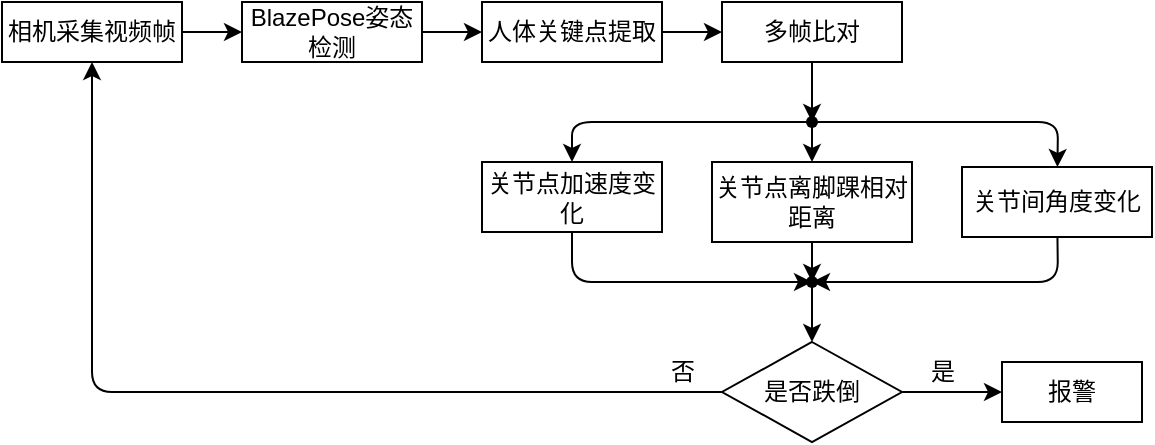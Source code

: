 <mxfile>
    <diagram id="BDzQu84p09ljqReHq_Ew" name="第 1 页">
        <mxGraphModel dx="1121" dy="439" grid="1" gridSize="10" guides="1" tooltips="1" connect="1" arrows="1" fold="1" page="1" pageScale="1" pageWidth="827" pageHeight="1169" math="0" shadow="0">
            <root>
                <mxCell id="0"/>
                <mxCell id="1" parent="0"/>
                <mxCell id="33" value="" style="edgeStyle=none;html=1;" parent="1" source="2" target="3" edge="1">
                    <mxGeometry relative="1" as="geometry"/>
                </mxCell>
                <mxCell id="2" value="相机采集视频帧" style="rounded=0;whiteSpace=wrap;html=1;" parent="1" vertex="1">
                    <mxGeometry x="90" y="190" width="90" height="30" as="geometry"/>
                </mxCell>
                <mxCell id="34" value="" style="edgeStyle=none;html=1;" parent="1" source="3" target="10" edge="1">
                    <mxGeometry relative="1" as="geometry"/>
                </mxCell>
                <mxCell id="3" value="BlazePose姿态检测" style="whiteSpace=wrap;html=1;rounded=0;" parent="1" vertex="1">
                    <mxGeometry x="210" y="190" width="90" height="30" as="geometry"/>
                </mxCell>
                <mxCell id="45" value="" style="edgeStyle=none;html=1;" edge="1" parent="1" source="10" target="44">
                    <mxGeometry relative="1" as="geometry"/>
                </mxCell>
                <mxCell id="10" value="人体关键点提取" style="whiteSpace=wrap;html=1;rounded=0;" parent="1" vertex="1">
                    <mxGeometry x="330" y="190" width="90" height="30" as="geometry"/>
                </mxCell>
                <mxCell id="56" value="" style="edgeStyle=none;html=1;" edge="1" parent="1" source="44" target="55">
                    <mxGeometry relative="1" as="geometry"/>
                </mxCell>
                <mxCell id="44" value="多帧比对" style="whiteSpace=wrap;html=1;rounded=0;" vertex="1" parent="1">
                    <mxGeometry x="450" y="190" width="90" height="30" as="geometry"/>
                </mxCell>
                <mxCell id="63" value="" style="edgeStyle=none;html=1;" edge="1" parent="1" source="55" target="62">
                    <mxGeometry relative="1" as="geometry"/>
                </mxCell>
                <mxCell id="64" value="" style="edgeStyle=none;html=1;" edge="1" parent="1" source="55" target="58">
                    <mxGeometry relative="1" as="geometry">
                        <Array as="points">
                            <mxPoint x="375" y="250"/>
                        </Array>
                    </mxGeometry>
                </mxCell>
                <mxCell id="65" value="" style="edgeStyle=none;html=1;" edge="1" parent="1" source="55" target="60">
                    <mxGeometry relative="1" as="geometry">
                        <Array as="points">
                            <mxPoint x="618" y="250"/>
                        </Array>
                    </mxGeometry>
                </mxCell>
                <mxCell id="55" value="" style="shape=waypoint;sketch=0;size=6;pointerEvents=1;points=[];fillColor=default;resizable=0;rotatable=0;perimeter=centerPerimeter;snapToPoint=1;rounded=0;" vertex="1" parent="1">
                    <mxGeometry x="485" y="240" width="20" height="20" as="geometry"/>
                </mxCell>
                <mxCell id="69" value="" style="edgeStyle=none;html=1;entryX=0.424;entryY=-0.071;entryDx=0;entryDy=0;entryPerimeter=0;" edge="1" parent="1" source="58" target="68">
                    <mxGeometry relative="1" as="geometry">
                        <Array as="points">
                            <mxPoint x="375" y="330"/>
                        </Array>
                    </mxGeometry>
                </mxCell>
                <mxCell id="58" value="关节点加速度变化" style="whiteSpace=wrap;html=1;sketch=0;rounded=0;" vertex="1" parent="1">
                    <mxGeometry x="330" y="270" width="90" height="35" as="geometry"/>
                </mxCell>
                <mxCell id="73" value="" style="edgeStyle=none;html=1;" edge="1" parent="1" source="60" target="68">
                    <mxGeometry relative="1" as="geometry">
                        <Array as="points">
                            <mxPoint x="618" y="330"/>
                        </Array>
                    </mxGeometry>
                </mxCell>
                <mxCell id="60" value="关节间角度变化" style="whiteSpace=wrap;html=1;sketch=0;rounded=0;" vertex="1" parent="1">
                    <mxGeometry x="570" y="272.5" width="95" height="35" as="geometry"/>
                </mxCell>
                <mxCell id="70" value="" style="edgeStyle=none;html=1;" edge="1" parent="1" source="62" target="68">
                    <mxGeometry relative="1" as="geometry"/>
                </mxCell>
                <mxCell id="62" value="关节点离脚踝相对距离" style="whiteSpace=wrap;html=1;sketch=0;rounded=0;" vertex="1" parent="1">
                    <mxGeometry x="445" y="270" width="100" height="40" as="geometry"/>
                </mxCell>
                <mxCell id="79" value="" style="edgeStyle=none;html=1;" edge="1" parent="1" source="68" target="78">
                    <mxGeometry relative="1" as="geometry"/>
                </mxCell>
                <mxCell id="68" value="" style="shape=waypoint;sketch=0;size=6;pointerEvents=1;points=[];fillColor=default;resizable=0;rotatable=0;perimeter=centerPerimeter;snapToPoint=1;rounded=0;" vertex="1" parent="1">
                    <mxGeometry x="485" y="320" width="20" height="20" as="geometry"/>
                </mxCell>
                <mxCell id="85" value="" style="edgeStyle=none;html=1;" edge="1" parent="1" source="78" target="84">
                    <mxGeometry relative="1" as="geometry"/>
                </mxCell>
                <mxCell id="89" value="" style="edgeStyle=none;html=1;entryX=0.5;entryY=1;entryDx=0;entryDy=0;" edge="1" parent="1" source="78" target="2">
                    <mxGeometry relative="1" as="geometry">
                        <mxPoint x="420" y="377.105" as="targetPoint"/>
                        <Array as="points">
                            <mxPoint x="135" y="385"/>
                        </Array>
                    </mxGeometry>
                </mxCell>
                <mxCell id="78" value="是否跌倒" style="rhombus;whiteSpace=wrap;html=1;sketch=0;rounded=0;" vertex="1" parent="1">
                    <mxGeometry x="450" y="360" width="90" height="50" as="geometry"/>
                </mxCell>
                <mxCell id="83" value="是" style="text;html=1;align=center;verticalAlign=middle;resizable=0;points=[];autosize=1;strokeColor=none;fillColor=none;" vertex="1" parent="1">
                    <mxGeometry x="540" y="360" width="40" height="30" as="geometry"/>
                </mxCell>
                <mxCell id="84" value="报警" style="whiteSpace=wrap;html=1;" vertex="1" parent="1">
                    <mxGeometry x="590" y="370" width="70" height="30" as="geometry"/>
                </mxCell>
                <mxCell id="90" value="否" style="text;html=1;align=center;verticalAlign=middle;resizable=0;points=[];autosize=1;strokeColor=none;fillColor=none;" vertex="1" parent="1">
                    <mxGeometry x="410" y="360" width="40" height="30" as="geometry"/>
                </mxCell>
            </root>
        </mxGraphModel>
    </diagram>
</mxfile>